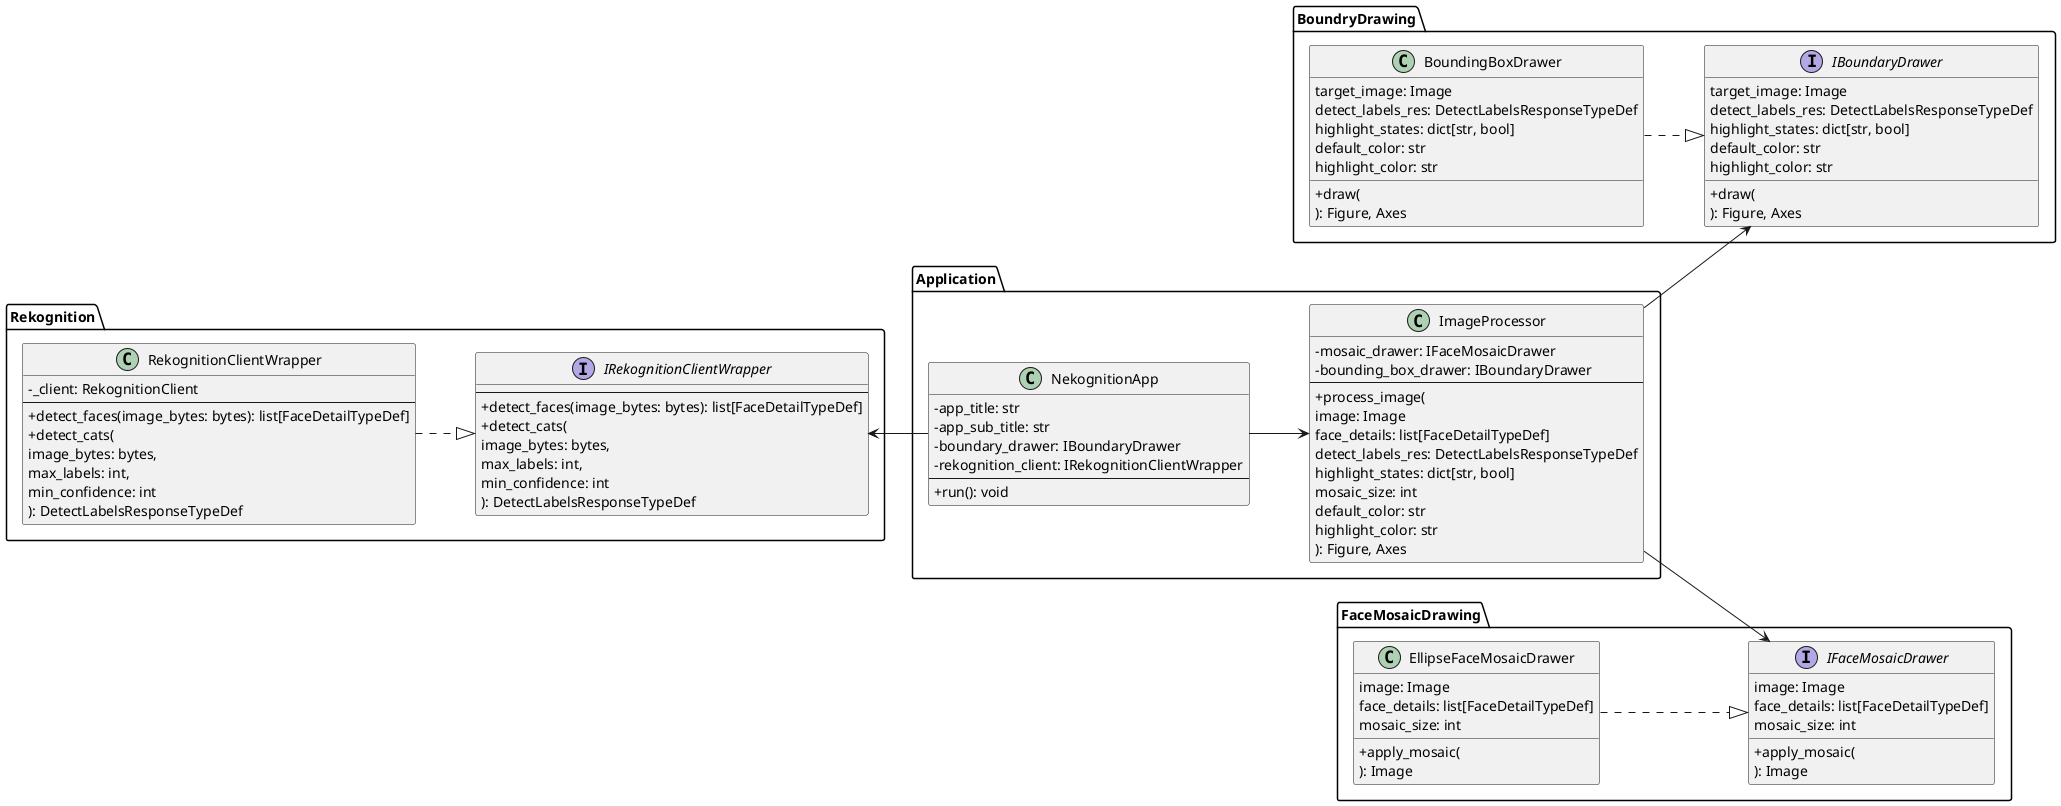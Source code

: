 @startuml NekognitionDiagram
skinparam classAttributeIconSize 0
left to right direction

package "Application" {
  class NekognitionApp {
    - app_title: str
    - app_sub_title: str
    - boundary_drawer: IBoundaryDrawer
    - rekognition_client: IRekognitionClientWrapper
    --
    + run(): void
  }

  class ImageProcessor {
    - mosaic_drawer: IFaceMosaicDrawer
    - bounding_box_drawer: IBoundaryDrawer
    --
    + process_image(
      image: Image
      face_details: list[FaceDetailTypeDef]
      detect_labels_res: DetectLabelsResponseTypeDef
      highlight_states: dict[str, bool]
      mosaic_size: int
      default_color: str
      highlight_color: str
    ): Figure, Axes
  }
}

package "BoundryDrawing" {
  interface IBoundaryDrawer {
    + draw(
      target_image: Image
      detect_labels_res: DetectLabelsResponseTypeDef
      highlight_states: dict[str, bool]
      default_color: str
      highlight_color: str
    ): Figure, Axes
  }

  class BoundingBoxDrawer {
    + draw(
      target_image: Image
      detect_labels_res: DetectLabelsResponseTypeDef
      highlight_states: dict[str, bool]
      default_color: str
      highlight_color: str
    ): Figure, Axes
  }
}

package "FaceMosaicDrawing" {
  interface IFaceMosaicDrawer {
    + apply_mosaic(
      image: Image
      face_details: list[FaceDetailTypeDef]
      mosaic_size: int
    ): Image
  }

  class EllipseFaceMosaicDrawer {
    + apply_mosaic(
      image: Image
      face_details: list[FaceDetailTypeDef]
      mosaic_size: int
    ): Image
  }
}

package "Rekognition" {

  interface IRekognitionClientWrapper {
    --
    + detect_faces(image_bytes: bytes): list[FaceDetailTypeDef]
    + detect_cats(
      image_bytes: bytes,
      max_labels: int,
      min_confidence: int
    ): DetectLabelsResponseTypeDef
  }

  class RekognitionClientWrapper {
    - _client: RekognitionClient
    --
    + detect_faces(image_bytes: bytes): list[FaceDetailTypeDef]
    + detect_cats(
      image_bytes: bytes,
      max_labels: int,
      min_confidence: int
    ): DetectLabelsResponseTypeDef
  }

}


NekognitionApp --> ImageProcessor
NekognitionApp -u-> IRekognitionClientWrapper
RekognitionClientWrapper ..|> IRekognitionClientWrapper
ImageProcessor --> IFaceMosaicDrawer
ImageProcessor --> IBoundaryDrawer
BoundingBoxDrawer ..|> IBoundaryDrawer
EllipseFaceMosaicDrawer ..|> IFaceMosaicDrawer
@enduml
